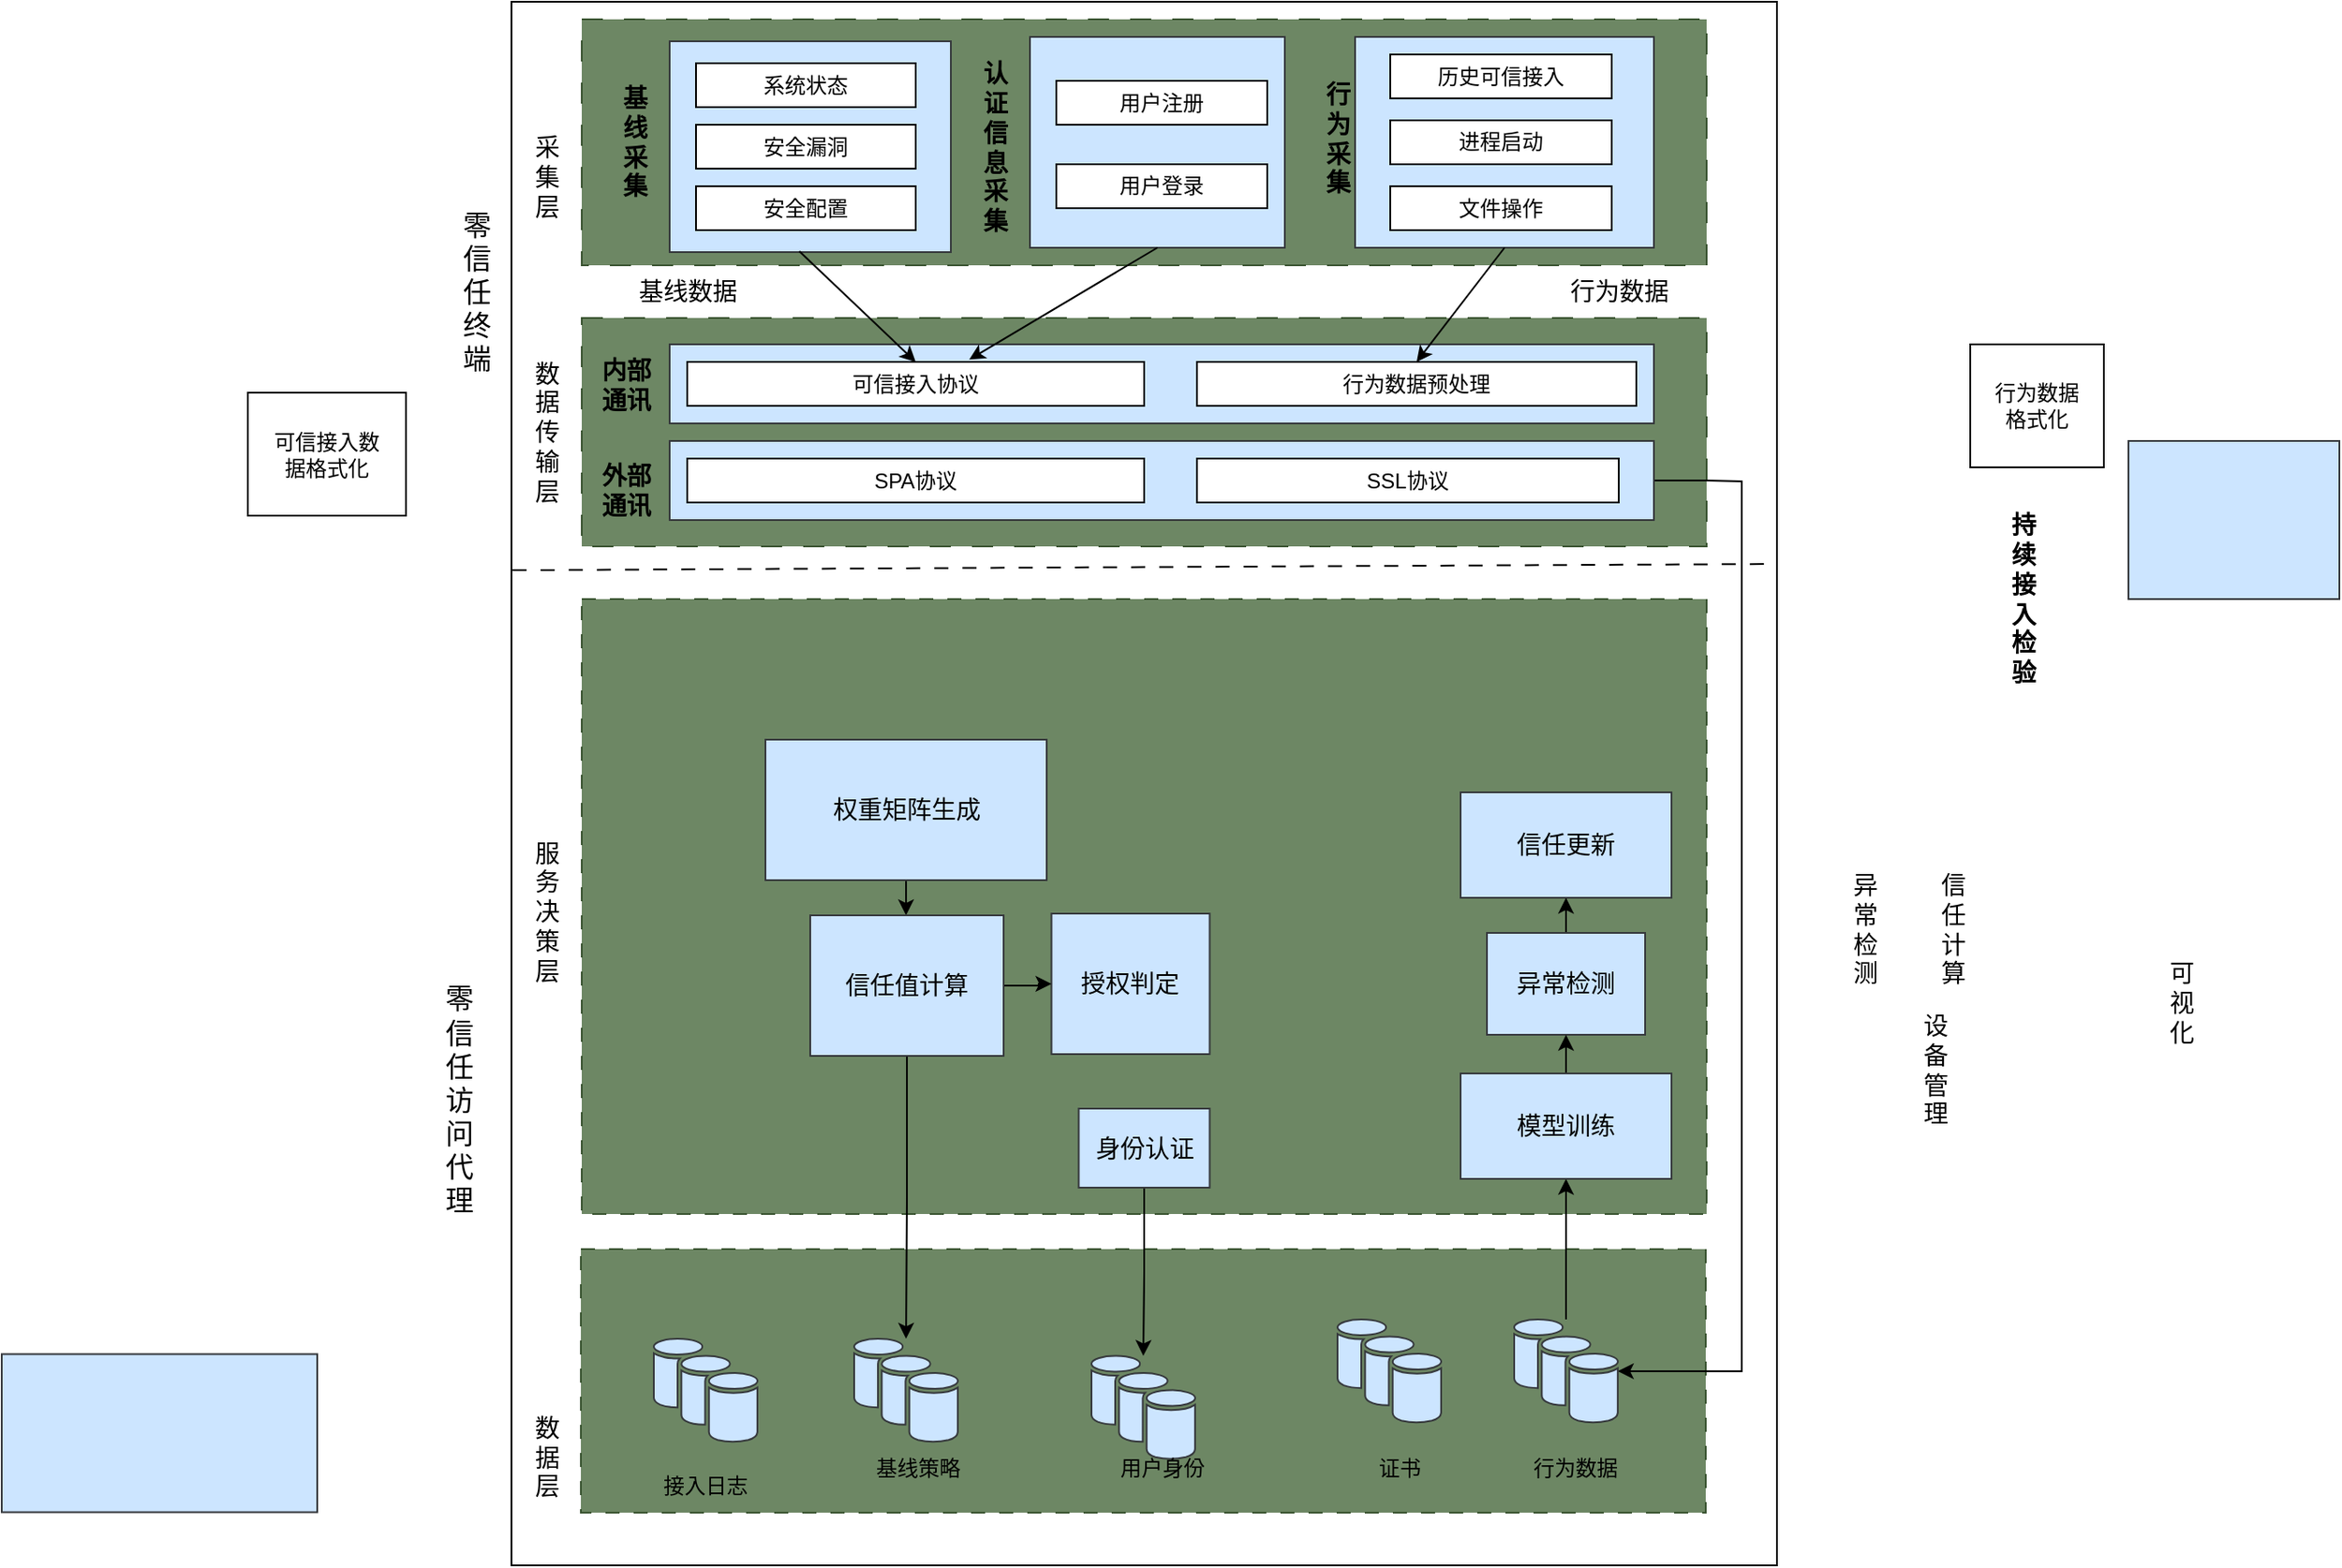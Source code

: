 <mxfile version="23.1.7" type="github">
  <diagram name="第 1 页" id="ms9--4vIe1txsoRL8aFu">
    <mxGraphModel dx="2022" dy="1783" grid="1" gridSize="10" guides="1" tooltips="1" connect="1" arrows="1" fold="1" page="1" pageScale="1" pageWidth="827" pageHeight="1169" math="0" shadow="0">
      <root>
        <mxCell id="0" />
        <mxCell id="1" parent="0" />
        <mxCell id="uTqP-Y-jselss-Khx-P8-10" value="" style="rounded=0;whiteSpace=wrap;html=1;fontSize=14;" vertex="1" parent="1">
          <mxGeometry x="80" y="-30" width="720" height="890" as="geometry" />
        </mxCell>
        <mxCell id="uTqP-Y-jselss-Khx-P8-43" value="" style="rounded=0;whiteSpace=wrap;html=1;fillColor=#6d8764;strokeColor=#3A5431;fontColor=#ffffff;dashed=1;dashPattern=12 12;" vertex="1" parent="1">
          <mxGeometry x="120" y="150" width="640" height="130" as="geometry" />
        </mxCell>
        <mxCell id="uTqP-Y-jselss-Khx-P8-234" value="" style="edgeStyle=orthogonalEdgeStyle;rounded=0;orthogonalLoop=1;jettySize=auto;html=1;" edge="1" parent="1" source="uTqP-Y-jselss-Khx-P8-3" target="uTqP-Y-jselss-Khx-P8-213">
          <mxGeometry relative="1" as="geometry" />
        </mxCell>
        <mxCell id="uTqP-Y-jselss-Khx-P8-3" value="&lt;font style=&quot;font-size: 14px;&quot;&gt;&lt;br style=&quot;font-size: 14px;&quot;&gt;数&lt;br&gt;据&lt;br&gt;层&lt;/font&gt;" style="text;html=1;align=center;verticalAlign=middle;resizable=0;points=[];autosize=1;strokeColor=none;fillColor=none;rotation=0;fontSize=14;" vertex="1" parent="1">
          <mxGeometry x="80" y="750.25" width="40" height="80" as="geometry" />
        </mxCell>
        <mxCell id="uTqP-Y-jselss-Khx-P8-4" value="&lt;span style=&quot;font-size: 16px;&quot;&gt;零&lt;br&gt;信&lt;br&gt;任&lt;br&gt;访&lt;br&gt;问&lt;br&gt;代&lt;br&gt;理&lt;/span&gt;" style="text;html=1;align=center;verticalAlign=middle;resizable=0;points=[];autosize=1;strokeColor=none;fillColor=none;" vertex="1" parent="1">
          <mxGeometry x="30" y="520" width="40" height="150" as="geometry" />
        </mxCell>
        <mxCell id="uTqP-Y-jselss-Khx-P8-8" value="&lt;font style=&quot;font-size: 16px;&quot;&gt;零&lt;br&gt;信&lt;br&gt;任&lt;br&gt;终&lt;br&gt;端&lt;/font&gt;" style="text;html=1;align=center;verticalAlign=middle;resizable=0;points=[];autosize=1;strokeColor=none;fillColor=none;" vertex="1" parent="1">
          <mxGeometry x="40" y="80" width="40" height="110" as="geometry" />
        </mxCell>
        <mxCell id="uTqP-Y-jselss-Khx-P8-21" value="" style="endArrow=none;html=1;rounded=0;exitX=0.004;exitY=0.388;exitDx=0;exitDy=0;exitPerimeter=0;entryX=1.003;entryY=0.375;entryDx=0;entryDy=0;entryPerimeter=0;fontSize=14;dashed=1;dashPattern=8 8;" edge="1" parent="1">
          <mxGeometry width="50" height="50" relative="1" as="geometry">
            <mxPoint x="80.6" y="293.56" as="sourcePoint" />
            <mxPoint x="800.0" y="290" as="targetPoint" />
          </mxGeometry>
        </mxCell>
        <mxCell id="uTqP-Y-jselss-Khx-P8-23" value="" style="rounded=0;whiteSpace=wrap;html=1;fillColor=#6d8764;strokeColor=#3A5431;fontColor=#ffffff;dashed=1;fontSize=14;dashPattern=12 12;" vertex="1" parent="1">
          <mxGeometry x="120" y="-20" width="640" height="140" as="geometry" />
        </mxCell>
        <mxCell id="uTqP-Y-jselss-Khx-P8-29" value="" style="rounded=0;whiteSpace=wrap;html=1;fillColor=#6d8764;strokeColor=#3A5431;fontColor=#ffffff;dashed=1;dashPattern=8 8;fontSize=14;" vertex="1" parent="1">
          <mxGeometry x="120" y="310" width="640" height="350" as="geometry" />
        </mxCell>
        <mxCell id="uTqP-Y-jselss-Khx-P8-30" value="" style="rounded=0;whiteSpace=wrap;html=1;fillColor=#6d8764;strokeColor=#3A5431;fontColor=#ffffff;dashed=1;dashPattern=8 8;fontSize=14;" vertex="1" parent="1">
          <mxGeometry x="119.5" y="680" width="640" height="150" as="geometry" />
        </mxCell>
        <mxCell id="uTqP-Y-jselss-Khx-P8-34" value="&lt;font style=&quot;font-size: 14px;&quot;&gt;服&lt;br style=&quot;font-size: 14px;&quot;&gt;务&lt;br style=&quot;font-size: 14px;&quot;&gt;决&lt;br style=&quot;font-size: 14px;&quot;&gt;策&lt;br style=&quot;font-size: 14px;&quot;&gt;层&lt;/font&gt;" style="text;html=1;align=center;verticalAlign=middle;resizable=0;points=[];autosize=1;strokeColor=none;fillColor=none;fontSize=14;" vertex="1" parent="1">
          <mxGeometry x="80" y="438" width="40" height="100" as="geometry" />
        </mxCell>
        <mxCell id="uTqP-Y-jselss-Khx-P8-35" value="&lt;font style=&quot;font-size: 14px;&quot;&gt;采&lt;br style=&quot;font-size: 14px;&quot;&gt;集&lt;br style=&quot;font-size: 14px;&quot;&gt;层&lt;/font&gt;" style="text;html=1;align=center;verticalAlign=middle;resizable=0;points=[];autosize=1;strokeColor=none;fillColor=none;fontSize=14;" vertex="1" parent="1">
          <mxGeometry x="80" y="40" width="40" height="60" as="geometry" />
        </mxCell>
        <mxCell id="uTqP-Y-jselss-Khx-P8-220" style="edgeStyle=orthogonalEdgeStyle;rounded=0;orthogonalLoop=1;jettySize=auto;html=1;exitX=1;exitY=0.5;exitDx=0;exitDy=0;" edge="1" parent="1" source="uTqP-Y-jselss-Khx-P8-238" target="uTqP-Y-jselss-Khx-P8-217">
          <mxGeometry relative="1" as="geometry">
            <Array as="points">
              <mxPoint x="760" y="243" />
              <mxPoint x="780" y="243" />
              <mxPoint x="780" y="800" />
            </Array>
          </mxGeometry>
        </mxCell>
        <mxCell id="uTqP-Y-jselss-Khx-P8-210" value="" style="rounded=0;whiteSpace=wrap;html=1;fillColor=#cce5ff;strokeColor=#36393d;fontSize=14;" vertex="1" parent="1">
          <mxGeometry x="170" y="165" width="560" height="45" as="geometry" />
        </mxCell>
        <mxCell id="uTqP-Y-jselss-Khx-P8-38" value="" style="rounded=0;whiteSpace=wrap;html=1;fillColor=#cce5ff;strokeColor=#36393d;fontSize=14;" vertex="1" parent="1">
          <mxGeometry x="170" y="-7.5" width="160" height="120" as="geometry" />
        </mxCell>
        <mxCell id="uTqP-Y-jselss-Khx-P8-230" value="" style="edgeStyle=orthogonalEdgeStyle;rounded=0;orthogonalLoop=1;jettySize=auto;html=1;" edge="1" parent="1" source="uTqP-Y-jselss-Khx-P8-45" target="uTqP-Y-jselss-Khx-P8-114">
          <mxGeometry relative="1" as="geometry" />
        </mxCell>
        <mxCell id="uTqP-Y-jselss-Khx-P8-45" value="权重矩阵生成" style="rounded=0;whiteSpace=wrap;html=1;fillColor=#cce5ff;strokeColor=#36393d;fontSize=14;" vertex="1" parent="1">
          <mxGeometry x="224.5" y="390" width="160" height="80" as="geometry" />
        </mxCell>
        <mxCell id="uTqP-Y-jselss-Khx-P8-233" style="edgeStyle=orthogonalEdgeStyle;rounded=0;orthogonalLoop=1;jettySize=auto;html=1;exitX=0.5;exitY=1;exitDx=0;exitDy=0;" edge="1" parent="1" source="uTqP-Y-jselss-Khx-P8-50" target="uTqP-Y-jselss-Khx-P8-20">
          <mxGeometry relative="1" as="geometry" />
        </mxCell>
        <mxCell id="uTqP-Y-jselss-Khx-P8-50" value="身份认证" style="rounded=0;whiteSpace=wrap;html=1;fillColor=#cce5ff;strokeColor=#36393d;fontSize=14;" vertex="1" parent="1">
          <mxGeometry x="402.75" y="600" width="74.5" height="45" as="geometry" />
        </mxCell>
        <mxCell id="uTqP-Y-jselss-Khx-P8-226" value="" style="edgeStyle=orthogonalEdgeStyle;rounded=0;orthogonalLoop=1;jettySize=auto;html=1;" edge="1" parent="1" source="uTqP-Y-jselss-Khx-P8-51" target="uTqP-Y-jselss-Khx-P8-225">
          <mxGeometry relative="1" as="geometry" />
        </mxCell>
        <mxCell id="uTqP-Y-jselss-Khx-P8-51" value="异常检测" style="rounded=0;whiteSpace=wrap;html=1;fillColor=#cce5ff;strokeColor=#36393d;fontSize=14;" vertex="1" parent="1">
          <mxGeometry x="635" y="500" width="90" height="58" as="geometry" />
        </mxCell>
        <mxCell id="uTqP-Y-jselss-Khx-P8-52" value="授权判定" style="rounded=0;whiteSpace=wrap;html=1;fillColor=#cce5ff;strokeColor=#36393d;fontSize=14;" vertex="1" parent="1">
          <mxGeometry x="387.25" y="489" width="90" height="80" as="geometry" />
        </mxCell>
        <mxCell id="uTqP-Y-jselss-Khx-P8-250" style="rounded=0;orthogonalLoop=1;jettySize=auto;html=1;exitX=0.461;exitY=0.996;exitDx=0;exitDy=0;entryX=0.5;entryY=0;entryDx=0;entryDy=0;exitPerimeter=0;" edge="1" parent="1" source="uTqP-Y-jselss-Khx-P8-38" target="uTqP-Y-jselss-Khx-P8-240">
          <mxGeometry relative="1" as="geometry" />
        </mxCell>
        <mxCell id="uTqP-Y-jselss-Khx-P8-54" value="安全配置" style="rounded=0;whiteSpace=wrap;html=1;" vertex="1" parent="1">
          <mxGeometry x="185" y="75" width="125" height="25" as="geometry" />
        </mxCell>
        <mxCell id="uTqP-Y-jselss-Khx-P8-55" value="安全漏洞" style="rounded=0;whiteSpace=wrap;html=1;" vertex="1" parent="1">
          <mxGeometry x="185" y="40" width="125" height="25" as="geometry" />
        </mxCell>
        <mxCell id="uTqP-Y-jselss-Khx-P8-205" value="" style="rounded=0;whiteSpace=wrap;html=1;fillColor=#cce5ff;strokeColor=#36393d;fontSize=14;" vertex="1" parent="1">
          <mxGeometry x="375" y="-10" width="145" height="120" as="geometry" />
        </mxCell>
        <mxCell id="uTqP-Y-jselss-Khx-P8-56" value="用户注册" style="rounded=0;whiteSpace=wrap;html=1;" vertex="1" parent="1">
          <mxGeometry x="390" y="15" width="120" height="25" as="geometry" />
        </mxCell>
        <mxCell id="uTqP-Y-jselss-Khx-P8-68" value="数&lt;br&gt;据&lt;br&gt;传&lt;br&gt;输&lt;br&gt;层" style="text;html=1;align=center;verticalAlign=middle;resizable=0;points=[];autosize=1;strokeColor=none;fillColor=none;fontSize=14;" vertex="1" parent="1">
          <mxGeometry x="80" y="165" width="40" height="100" as="geometry" />
        </mxCell>
        <mxCell id="uTqP-Y-jselss-Khx-P8-72" style="edgeStyle=orthogonalEdgeStyle;rounded=0;orthogonalLoop=1;jettySize=auto;html=1;exitX=0.5;exitY=1;exitDx=0;exitDy=0;" edge="1" parent="1" source="uTqP-Y-jselss-Khx-P8-54" target="uTqP-Y-jselss-Khx-P8-54">
          <mxGeometry relative="1" as="geometry" />
        </mxCell>
        <mxCell id="uTqP-Y-jselss-Khx-P8-106" value="可&lt;br&gt;视&lt;br&gt;化" style="text;html=1;align=center;verticalAlign=middle;resizable=0;points=[];autosize=1;strokeColor=none;fillColor=none;fontSize=14;" vertex="1" parent="1">
          <mxGeometry x="1010" y="510" width="40" height="60" as="geometry" />
        </mxCell>
        <mxCell id="uTqP-Y-jselss-Khx-P8-108" value="设&lt;br&gt;备&lt;br&gt;管&lt;br&gt;理" style="text;html=1;align=center;verticalAlign=middle;resizable=0;points=[];autosize=1;strokeColor=none;fillColor=none;fontSize=14;" vertex="1" parent="1">
          <mxGeometry x="870" y="538" width="40" height="80" as="geometry" />
        </mxCell>
        <mxCell id="uTqP-Y-jselss-Khx-P8-111" value="信&lt;br&gt;任&lt;br&gt;计&lt;br&gt;算" style="text;html=1;align=center;verticalAlign=middle;resizable=0;points=[];autosize=1;strokeColor=none;fillColor=none;fontSize=14;" vertex="1" parent="1">
          <mxGeometry x="880" y="458" width="40" height="80" as="geometry" />
        </mxCell>
        <mxCell id="uTqP-Y-jselss-Khx-P8-231" value="" style="edgeStyle=orthogonalEdgeStyle;rounded=0;orthogonalLoop=1;jettySize=auto;html=1;" edge="1" parent="1" source="uTqP-Y-jselss-Khx-P8-114" target="uTqP-Y-jselss-Khx-P8-52">
          <mxGeometry relative="1" as="geometry" />
        </mxCell>
        <mxCell id="uTqP-Y-jselss-Khx-P8-236" style="edgeStyle=orthogonalEdgeStyle;rounded=0;orthogonalLoop=1;jettySize=auto;html=1;exitX=0.5;exitY=1;exitDx=0;exitDy=0;" edge="1" parent="1" source="uTqP-Y-jselss-Khx-P8-114" target="uTqP-Y-jselss-Khx-P8-201">
          <mxGeometry relative="1" as="geometry" />
        </mxCell>
        <mxCell id="uTqP-Y-jselss-Khx-P8-114" value="信任值计算" style="rounded=0;whiteSpace=wrap;html=1;fillColor=#cce5ff;strokeColor=#36393d;fontSize=14;" vertex="1" parent="1">
          <mxGeometry x="250" y="490" width="110" height="80" as="geometry" />
        </mxCell>
        <mxCell id="uTqP-Y-jselss-Khx-P8-115" value="异&lt;br&gt;常&lt;br&gt;检&lt;br&gt;测" style="text;html=1;align=center;verticalAlign=middle;resizable=0;points=[];autosize=1;strokeColor=none;fillColor=none;fontSize=14;" vertex="1" parent="1">
          <mxGeometry x="830" y="458" width="40" height="80" as="geometry" />
        </mxCell>
        <mxCell id="uTqP-Y-jselss-Khx-P8-120" value="" style="rounded=0;whiteSpace=wrap;html=1;fillColor=#cce5ff;strokeColor=#36393d;fontSize=14;" vertex="1" parent="1">
          <mxGeometry x="-210" y="739.75" width="179.5" height="90" as="geometry" />
        </mxCell>
        <mxCell id="uTqP-Y-jselss-Khx-P8-20" value="" style="sketch=0;shadow=0;dashed=0;html=1;strokeColor=#36393d;fillColor=#cce5ff;labelPosition=center;verticalLabelPosition=bottom;verticalAlign=top;outlineConnect=0;align=center;shape=mxgraph.office.databases.database_availability_group;fontSize=14;" vertex="1" parent="1">
          <mxGeometry x="410" y="740.75" width="59" height="59" as="geometry" />
        </mxCell>
        <mxCell id="uTqP-Y-jselss-Khx-P8-123" value="" style="sketch=0;shadow=0;dashed=0;html=1;labelPosition=center;verticalLabelPosition=bottom;verticalAlign=top;outlineConnect=0;align=center;shape=mxgraph.office.databases.database_availability_group;fontSize=14;fillColor=#cce5ff;strokeColor=#36393d;" vertex="1" parent="1">
          <mxGeometry x="161" y="731" width="59" height="59" as="geometry" />
        </mxCell>
        <mxCell id="uTqP-Y-jselss-Khx-P8-139" value="&lt;b style=&quot;font-size: 14px;&quot;&gt;基&lt;br&gt;&lt;span style=&quot;&quot;&gt;线&lt;br&gt;&lt;/span&gt;&lt;span style=&quot;&quot;&gt;采&lt;br&gt;&lt;/span&gt;&lt;span style=&quot;&quot;&gt;集&lt;/span&gt;&lt;/b&gt;" style="text;html=1;align=center;verticalAlign=middle;resizable=0;points=[];autosize=1;strokeColor=none;fillColor=none;" vertex="1" parent="1">
          <mxGeometry x="130" y="10" width="40" height="80" as="geometry" />
        </mxCell>
        <mxCell id="uTqP-Y-jselss-Khx-P8-184" value="" style="rounded=0;whiteSpace=wrap;html=1;fillColor=#cce5ff;strokeColor=#36393d;" vertex="1" parent="1">
          <mxGeometry x="1000" y="220" width="120" height="90" as="geometry" />
        </mxCell>
        <mxCell id="uTqP-Y-jselss-Khx-P8-141" value="" style="rounded=0;whiteSpace=wrap;html=1;fillColor=#cce5ff;strokeColor=#36393d;fontSize=14;" vertex="1" parent="1">
          <mxGeometry x="560" y="-10" width="170" height="120" as="geometry" />
        </mxCell>
        <mxCell id="uTqP-Y-jselss-Khx-P8-157" value="可信接入数&lt;br&gt;据格式化" style="rounded=0;whiteSpace=wrap;html=1;" vertex="1" parent="1">
          <mxGeometry x="-70" y="192.5" width="90" height="70" as="geometry" />
        </mxCell>
        <mxCell id="uTqP-Y-jselss-Khx-P8-160" value="&lt;font style=&quot;font-size: 14px;&quot;&gt;基线数据&lt;/font&gt;" style="text;html=1;align=center;verticalAlign=middle;resizable=0;points=[];autosize=1;strokeColor=none;fillColor=none;" vertex="1" parent="1">
          <mxGeometry x="140" y="120" width="80" height="30" as="geometry" />
        </mxCell>
        <mxCell id="uTqP-Y-jselss-Khx-P8-161" value="&lt;font style=&quot;font-size: 14px;&quot;&gt;行为数据&lt;/font&gt;" style="text;html=1;align=center;verticalAlign=middle;resizable=0;points=[];autosize=1;strokeColor=none;fillColor=none;" vertex="1" parent="1">
          <mxGeometry x="670" y="120" width="80" height="30" as="geometry" />
        </mxCell>
        <mxCell id="uTqP-Y-jselss-Khx-P8-188" value="&lt;b&gt;&lt;span style=&quot;font-size: 14px;&quot;&gt;行&lt;br&gt;为&lt;br&gt;&lt;/span&gt;&lt;span style=&quot;font-size: 14px;&quot;&gt;采&lt;br&gt;&lt;/span&gt;&lt;span style=&quot;font-size: 14px;&quot;&gt;集&lt;/span&gt;&lt;/b&gt;" style="text;html=1;align=center;verticalAlign=middle;resizable=0;points=[];autosize=1;strokeColor=none;fillColor=none;" vertex="1" parent="1">
          <mxGeometry x="530" y="7.5" width="40" height="80" as="geometry" />
        </mxCell>
        <mxCell id="uTqP-Y-jselss-Khx-P8-195" value="&lt;span style=&quot;font-size: 14px;&quot;&gt;&lt;b&gt;持&lt;br&gt;续&lt;br&gt;接&lt;br&gt;入&lt;br&gt;检&lt;br&gt;验&lt;/b&gt;&lt;/span&gt;" style="text;html=1;align=center;verticalAlign=middle;resizable=0;points=[];autosize=1;strokeColor=none;fillColor=none;" vertex="1" parent="1">
          <mxGeometry x="920" y="255" width="40" height="110" as="geometry" />
        </mxCell>
        <mxCell id="uTqP-Y-jselss-Khx-P8-197" value="行为数据&lt;br&gt;格式化" style="rounded=0;whiteSpace=wrap;html=1;" vertex="1" parent="1">
          <mxGeometry x="910" y="165" width="76" height="70" as="geometry" />
        </mxCell>
        <mxCell id="uTqP-Y-jselss-Khx-P8-201" value="" style="sketch=0;shadow=0;dashed=0;html=1;strokeColor=#36393d;fillColor=#cce5ff;labelPosition=center;verticalLabelPosition=bottom;verticalAlign=top;outlineConnect=0;align=center;shape=mxgraph.office.databases.database_availability_group;fontSize=14;" vertex="1" parent="1">
          <mxGeometry x="275" y="731" width="59" height="59" as="geometry" />
        </mxCell>
        <mxCell id="uTqP-Y-jselss-Khx-P8-248" style="rounded=0;orthogonalLoop=1;jettySize=auto;html=1;exitX=0.5;exitY=1;exitDx=0;exitDy=0;entryX=0.5;entryY=0;entryDx=0;entryDy=0;" edge="1" parent="1" source="uTqP-Y-jselss-Khx-P8-141" target="uTqP-Y-jselss-Khx-P8-247">
          <mxGeometry relative="1" as="geometry" />
        </mxCell>
        <mxCell id="uTqP-Y-jselss-Khx-P8-202" value="文件操作" style="rounded=0;whiteSpace=wrap;html=1;" vertex="1" parent="1">
          <mxGeometry x="580" y="75" width="126" height="25" as="geometry" />
        </mxCell>
        <mxCell id="uTqP-Y-jselss-Khx-P8-203" value="进程启动" style="rounded=0;whiteSpace=wrap;html=1;" vertex="1" parent="1">
          <mxGeometry x="580" y="37.5" width="126" height="25" as="geometry" />
        </mxCell>
        <mxCell id="uTqP-Y-jselss-Khx-P8-204" value="历史可信接入" style="rounded=0;whiteSpace=wrap;html=1;" vertex="1" parent="1">
          <mxGeometry x="580" width="126" height="25" as="geometry" />
        </mxCell>
        <mxCell id="uTqP-Y-jselss-Khx-P8-206" value="系统状态" style="rounded=0;whiteSpace=wrap;html=1;" vertex="1" parent="1">
          <mxGeometry x="185" y="5" width="125" height="25" as="geometry" />
        </mxCell>
        <mxCell id="uTqP-Y-jselss-Khx-P8-207" value="用户登录" style="rounded=0;whiteSpace=wrap;html=1;" vertex="1" parent="1">
          <mxGeometry x="390" y="62.5" width="120" height="25" as="geometry" />
        </mxCell>
        <mxCell id="uTqP-Y-jselss-Khx-P8-209" value="&lt;span style=&quot;font-size: 14px;&quot;&gt;&lt;b&gt;认&lt;br&gt;证&lt;br&gt;信&lt;br&gt;息&lt;br&gt;采&lt;br&gt;集&lt;br&gt;&lt;/b&gt;&lt;/span&gt;" style="text;html=1;align=center;verticalAlign=middle;resizable=0;points=[];autosize=1;strokeColor=none;fillColor=none;" vertex="1" parent="1">
          <mxGeometry x="335" y="-2.5" width="40" height="110" as="geometry" />
        </mxCell>
        <mxCell id="uTqP-Y-jselss-Khx-P8-211" value="&lt;span style=&quot;font-size: 14px;&quot;&gt;&lt;b&gt;内部&lt;br&gt;通讯&lt;br&gt;&lt;/b&gt;&lt;/span&gt;" style="text;html=1;align=center;verticalAlign=middle;resizable=0;points=[];autosize=1;strokeColor=none;fillColor=none;" vertex="1" parent="1">
          <mxGeometry x="120" y="162.5" width="50" height="50" as="geometry" />
        </mxCell>
        <mxCell id="uTqP-Y-jselss-Khx-P8-213" value="基线策略" style="text;html=1;align=center;verticalAlign=middle;resizable=0;points=[];autosize=1;strokeColor=none;fillColor=none;" vertex="1" parent="1">
          <mxGeometry x="276" y="790" width="70" height="30" as="geometry" />
        </mxCell>
        <mxCell id="uTqP-Y-jselss-Khx-P8-214" value="用户身份" style="text;html=1;align=center;verticalAlign=middle;resizable=0;points=[];autosize=1;strokeColor=none;fillColor=none;" vertex="1" parent="1">
          <mxGeometry x="415" y="790" width="70" height="30" as="geometry" />
        </mxCell>
        <mxCell id="uTqP-Y-jselss-Khx-P8-215" value="证书" style="text;html=1;align=center;verticalAlign=middle;resizable=0;points=[];autosize=1;strokeColor=none;fillColor=none;" vertex="1" parent="1">
          <mxGeometry x="560" y="790" width="50" height="30" as="geometry" />
        </mxCell>
        <mxCell id="uTqP-Y-jselss-Khx-P8-216" value="行为数据" style="text;html=1;align=center;verticalAlign=middle;resizable=0;points=[];autosize=1;strokeColor=none;fillColor=none;" vertex="1" parent="1">
          <mxGeometry x="650" y="790" width="70" height="30" as="geometry" />
        </mxCell>
        <mxCell id="uTqP-Y-jselss-Khx-P8-227" value="" style="edgeStyle=orthogonalEdgeStyle;rounded=0;orthogonalLoop=1;jettySize=auto;html=1;" edge="1" parent="1" source="uTqP-Y-jselss-Khx-P8-217" target="uTqP-Y-jselss-Khx-P8-221">
          <mxGeometry relative="1" as="geometry" />
        </mxCell>
        <mxCell id="uTqP-Y-jselss-Khx-P8-217" value="" style="sketch=0;shadow=0;dashed=0;html=1;strokeColor=#36393d;fillColor=#cce5ff;labelPosition=center;verticalLabelPosition=bottom;verticalAlign=top;outlineConnect=0;align=center;shape=mxgraph.office.databases.database_availability_group;fontSize=14;" vertex="1" parent="1">
          <mxGeometry x="650.5" y="720" width="59" height="59" as="geometry" />
        </mxCell>
        <mxCell id="uTqP-Y-jselss-Khx-P8-218" value="" style="sketch=0;shadow=0;dashed=0;html=1;strokeColor=#36393d;fillColor=#cce5ff;labelPosition=center;verticalLabelPosition=bottom;verticalAlign=top;outlineConnect=0;align=center;shape=mxgraph.office.databases.database_availability_group;fontSize=14;" vertex="1" parent="1">
          <mxGeometry x="550" y="720" width="59" height="59" as="geometry" />
        </mxCell>
        <mxCell id="uTqP-Y-jselss-Khx-P8-219" value="接入日志" style="text;html=1;align=center;verticalAlign=middle;resizable=0;points=[];autosize=1;strokeColor=none;fillColor=none;" vertex="1" parent="1">
          <mxGeometry x="154.5" y="799.75" width="70" height="30" as="geometry" />
        </mxCell>
        <mxCell id="uTqP-Y-jselss-Khx-P8-224" value="" style="edgeStyle=orthogonalEdgeStyle;rounded=0;orthogonalLoop=1;jettySize=auto;html=1;" edge="1" parent="1" source="uTqP-Y-jselss-Khx-P8-221" target="uTqP-Y-jselss-Khx-P8-51">
          <mxGeometry relative="1" as="geometry" />
        </mxCell>
        <mxCell id="uTqP-Y-jselss-Khx-P8-221" value="模型训练" style="whiteSpace=wrap;html=1;fontSize=14;verticalAlign=middle;fillColor=#cce5ff;strokeColor=#36393d;sketch=0;shadow=0;dashed=0;" vertex="1" parent="1">
          <mxGeometry x="620" y="580" width="120" height="60" as="geometry" />
        </mxCell>
        <mxCell id="uTqP-Y-jselss-Khx-P8-225" value="信任更新" style="whiteSpace=wrap;html=1;fontSize=14;fillColor=#cce5ff;strokeColor=#36393d;rounded=0;" vertex="1" parent="1">
          <mxGeometry x="620" y="420" width="120" height="60" as="geometry" />
        </mxCell>
        <mxCell id="uTqP-Y-jselss-Khx-P8-238" value="" style="rounded=0;whiteSpace=wrap;html=1;fillColor=#cce5ff;strokeColor=#36393d;fontSize=14;" vertex="1" parent="1">
          <mxGeometry x="170" y="220" width="560" height="45" as="geometry" />
        </mxCell>
        <mxCell id="uTqP-Y-jselss-Khx-P8-239" value="&lt;span style=&quot;font-size: 14px;&quot;&gt;&lt;b&gt;外部&lt;br&gt;通讯&lt;br&gt;&lt;/b&gt;&lt;/span&gt;" style="text;html=1;align=center;verticalAlign=middle;resizable=0;points=[];autosize=1;strokeColor=none;fillColor=none;" vertex="1" parent="1">
          <mxGeometry x="120" y="222.5" width="50" height="50" as="geometry" />
        </mxCell>
        <mxCell id="uTqP-Y-jselss-Khx-P8-240" value="可信接入协议" style="rounded=0;whiteSpace=wrap;html=1;" vertex="1" parent="1">
          <mxGeometry x="180" y="175" width="260" height="25" as="geometry" />
        </mxCell>
        <mxCell id="uTqP-Y-jselss-Khx-P8-244" value="SPA协议" style="rounded=0;whiteSpace=wrap;html=1;" vertex="1" parent="1">
          <mxGeometry x="180" y="230" width="260" height="25" as="geometry" />
        </mxCell>
        <mxCell id="uTqP-Y-jselss-Khx-P8-246" value="SSL协议" style="rounded=0;whiteSpace=wrap;html=1;" vertex="1" parent="1">
          <mxGeometry x="470" y="230" width="240" height="25" as="geometry" />
        </mxCell>
        <mxCell id="uTqP-Y-jselss-Khx-P8-247" value="行为数据预处理" style="rounded=0;whiteSpace=wrap;html=1;" vertex="1" parent="1">
          <mxGeometry x="470" y="175" width="250" height="25" as="geometry" />
        </mxCell>
        <mxCell id="uTqP-Y-jselss-Khx-P8-252" style="rounded=0;orthogonalLoop=1;jettySize=auto;html=1;exitX=0.5;exitY=1;exitDx=0;exitDy=0;entryX=0.617;entryY=-0.053;entryDx=0;entryDy=0;entryPerimeter=0;" edge="1" parent="1" source="uTqP-Y-jselss-Khx-P8-205" target="uTqP-Y-jselss-Khx-P8-240">
          <mxGeometry relative="1" as="geometry" />
        </mxCell>
      </root>
    </mxGraphModel>
  </diagram>
</mxfile>
